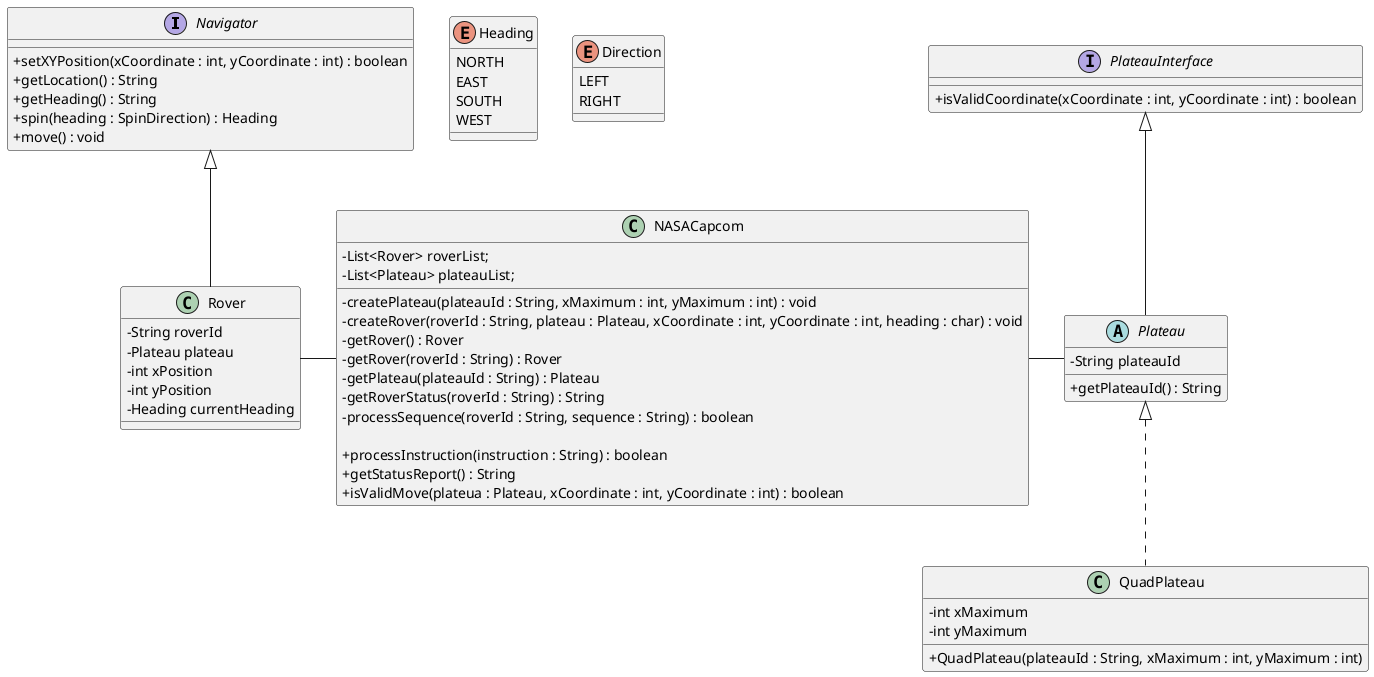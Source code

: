 @startuml
skinparam classAttributeIconSize 0

interface Navigator {
    + setXYPosition(xCoordinate : int, yCoordinate : int) : boolean
    + getLocation() : String
    + getHeading() : String
    + spin(heading : SpinDirection) : Heading
    + move() : void
}

class Rover extends Navigator  {
  - String roverId
  - Plateau plateau
  - int xPosition
  - int yPosition
  - Heading currentHeading
}

interface PlateauInterface  {
   + isValidCoordinate(xCoordinate : int, yCoordinate : int) : boolean
}

abstract class Plateau extends PlateauInterface {
  - String plateauId
  + getPlateauId() : String
}

class QuadPlateau implements Plateau {
  - int xMaximum
  - int yMaximum

   + QuadPlateau(plateauId : String, xMaximum : int, yMaximum : int)

}


enum Heading
{
NORTH
EAST
SOUTH
WEST
}

enum Direction
{
LEFT
RIGHT
}

class NASACapcom {
  - List<Rover> roverList;
  - List<Plateau> plateauList;

  - createPlateau(plateauId : String, xMaximum : int, yMaximum : int) : void
  - createRover(roverId : String, plateau : Plateau, xCoordinate : int, yCoordinate : int, heading : char) : void
  - getRover() : Rover
  - getRover(roverId : String) : Rover
  - getPlateau(plateauId : String) : Plateau
  - getRoverStatus(roverId : String) : String
  - processSequence(roverId : String, sequence : String) : boolean

  + processInstruction(instruction : String) : boolean
  + getStatusReport() : String
  + isValidMove(plateua : Plateau, xCoordinate : int, yCoordinate : int) : boolean
}

NASACapcom - Plateau
Rover - NASACapcom


Heading -[hidden] Navigator
Heading -[hidden] Direction
@enduml